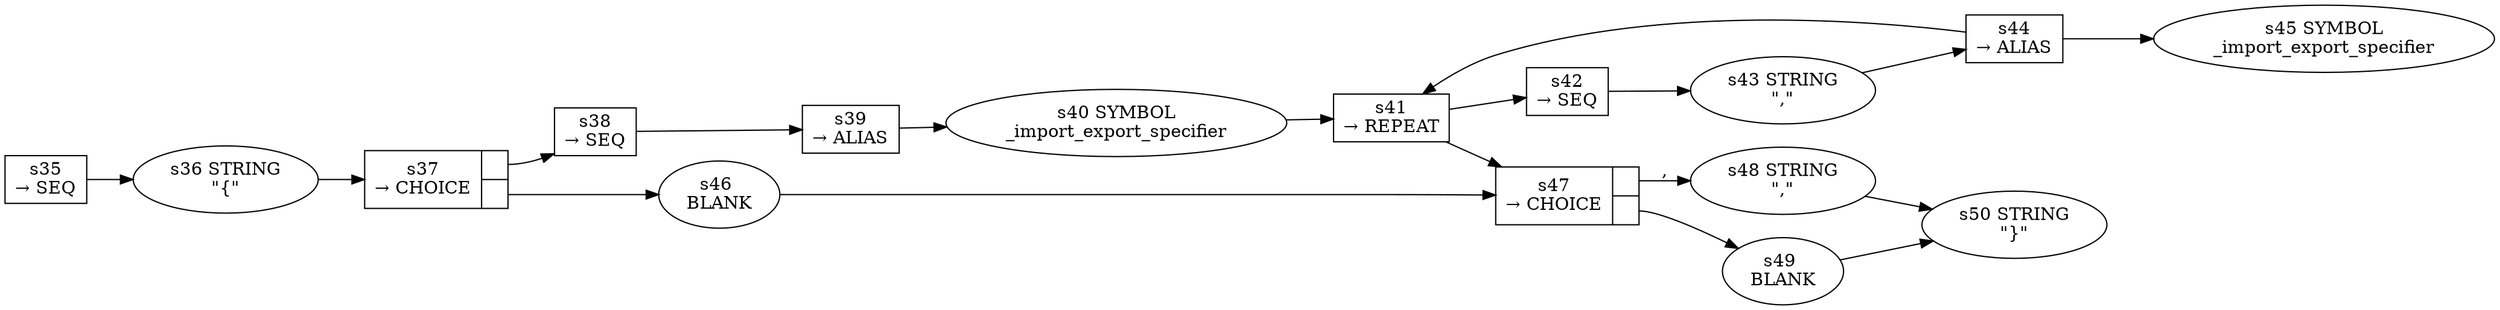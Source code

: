 
  digraph export_clause {
  
    rankdir=LR;
  
    s35 [label="s35\n&rarr; SEQ", shape=record, fixedsize=false, peripheries=1];
  s36 [label="s36 STRING\n\"{\""];
  s35 -> s36 [];
  s37 [label="{s37\n&rarr; CHOICE|{<p0>|<p1>}}", shape=record, fixedsize=false, peripheries=1];
  s38 [label="s38\n&rarr; SEQ", shape=record, fixedsize=false, peripheries=1];
  s39 [label="s39\n&rarr; ALIAS", shape=record, fixedsize=false, peripheries=1];
  s40 [label="s40 SYMBOL\n_import_export_specifier" href="javascript-grammar.json._import_export_specifier.dot.svg"];
  s39 -> s40 [];
  s38 -> s39 [];
  s41 [label="s41\n&rarr; REPEAT", shape=record, fixedsize=false, peripheries=1];
  s42 [label="s42\n&rarr; SEQ", shape=record, fixedsize=false, peripheries=1];
  s43 [label="s43 STRING\n\",\""];
  s42 -> s43 [];
  s44 [label="s44\n&rarr; ALIAS", shape=record, fixedsize=false, peripheries=1];
  s45 [label="s45 SYMBOL\n_import_export_specifier" href="javascript-grammar.json._import_export_specifier.dot.svg"];
  s44 -> s45 [];
  s43 -> s44 [];
  s41 -> s42 [];
  s44 -> s41 [];
  s40 -> s41 [];
  s37:p0 -> s38 [label=""];
  s46 [label="s46 \nBLANK"];
  s37:p1 -> s46 [label=""];
  s36 -> s37 [];
  s47 [label="{s47\n&rarr; CHOICE|{<p0>|<p1>}}", shape=record, fixedsize=false, peripheries=1];
  s48 [label="s48 STRING\n\",\""];
  s47:p0 -> s48 [label=","];
  s49 [label="s49 \nBLANK"];
  s47:p1 -> s49 [label=""];
  s41 -> s47 [];
  s46 -> s47 [];
  s50 [label="s50 STRING\n\"}\""];
  s48 -> s50 [];
  s49 -> s50 [];
  
  }
  
